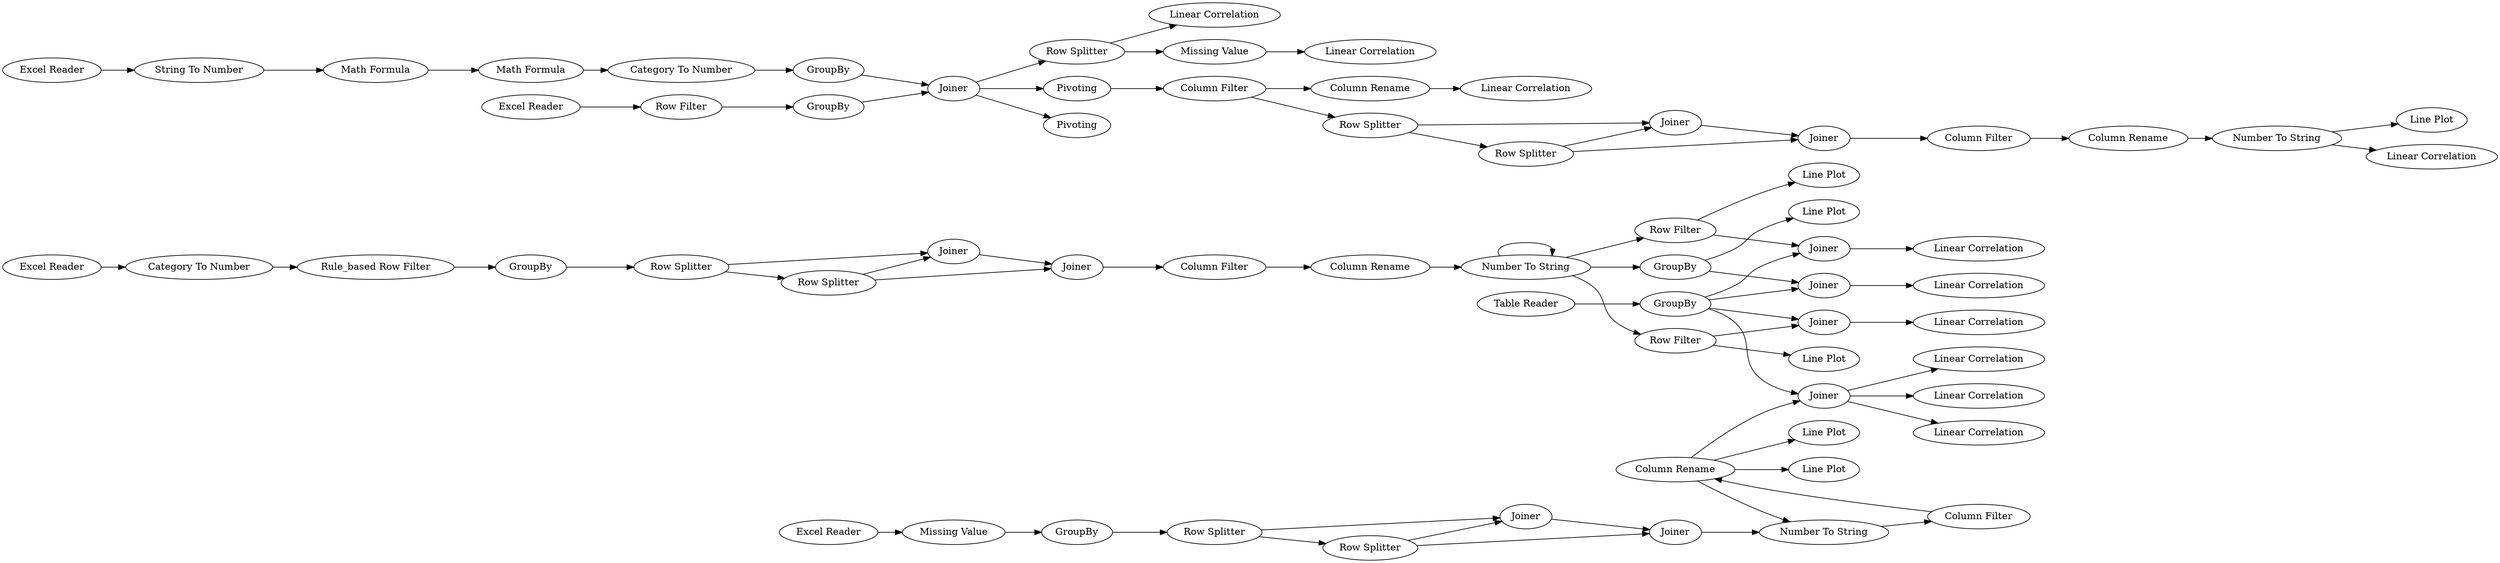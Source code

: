 digraph {
	49 [label="Excel Reader"]
	50 [label="Excel Reader"]
	128 [label=GroupBy]
	129 [label="Line Plot"]
	130 [label="Row Filter"]
	131 [label="Row Filter"]
	132 [label="Line Plot"]
	135 [label=GroupBy]
	136 [label="Line Plot"]
	137 [label="Table Reader"]
	138 [label=GroupBy]
	139 [label=Joiner]
	140 [label="Linear Correlation"]
	141 [label=Joiner]
	142 [label="Linear Correlation"]
	143 [label=Joiner]
	144 [label="Linear Correlation"]
	146 [label="Excel Reader"]
	156 [label=Joiner]
	157 [label="Line Plot"]
	160 [label="Line Plot"]
	162 [label="Line Plot"]
	164 [label="Linear Correlation"]
	165 [label="Linear Correlation"]
	166 [label="Linear Correlation"]
	212 [label=GroupBy]
	213 [label="Excel Reader"]
	214 [label=Joiner]
	223 [label=GroupBy]
	224 [label="Row Filter"]
	263 [label="Linear Correlation"]
	264 [label="Row Splitter"]
	265 [label="Linear Correlation"]
	115 [label="Category To Number"]
	116 [label="Rule_based Row Filter"]
	117 [label=GroupBy]
	118 [label=Joiner]
	122 [label="Row Splitter"]
	124 [label="Row Splitter"]
	125 [label=Joiner]
	126 [label="Column Filter"]
	127 [label="Column Rename"]
	128 [label="Number To String"]
	145 [label="Row Splitter"]
	147 [label=Joiner]
	148 [label="Row Splitter"]
	150 [label="Column Rename"]
	152 [label="Column Filter"]
	153 [label=Joiner]
	154 [label=GroupBy]
	159 [label="Missing Value"]
	160 [label="Number To String"]
	172 [label="String To Number"]
	173 [label="Math Formula"]
	174 [label="Math Formula"]
	183 [label="Category To Number"]
	308 [label=Pivoting]
	309 [label="Column Rename"]
	310 [label="Column Filter"]
	311 [label="Linear Correlation"]
	75 [label="Row Splitter"]
	77 [label="Row Splitter"]
	80 [label=Joiner]
	81 [label=Joiner]
	82 [label="Column Filter"]
	167 [label="Column Rename"]
	168 [label="Number To String"]
	315 [label=Pivoting]
	318 [label="Missing Value"]
	325 [label="Line Plot"]
	326 [label="Linear Correlation"]
	115 -> 116
	116 -> 117
	117 -> 122
	118 -> 125
	122 -> 124
	122 -> 118
	124 -> 125
	124 -> 118
	125 -> 126
	126 -> 127
	127 -> 128
	145 -> 148
	145 -> 153
	147 -> 160
	148 -> 147
	148 -> 153
	152 -> 150
	153 -> 147
	154 -> 145
	159 -> 154
	160 -> 152
	172 -> 173
	173 -> 174
	174 -> 183
	75 -> 77
	75 -> 80
	77 -> 81
	77 -> 80
	80 -> 81
	81 -> 82
	82 -> 167
	167 -> 168
	49 -> 115
	50 -> 172
	128 -> 130
	128 -> 131
	130 -> 129
	130 -> 143
	131 -> 132
	131 -> 141
	135 -> 139
	135 -> 136
	137 -> 138
	138 -> 139
	138 -> 143
	138 -> 141
	138 -> 156
	139 -> 140
	141 -> 142
	143 -> 144
	146 -> 159
	156 -> 164
	156 -> 165
	156 -> 166
	212 -> 214
	213 -> 224
	214 -> 264
	214 -> 308
	214 -> 315
	223 -> 214
	224 -> 223
	264 -> 263
	264 -> 318
	128 -> 135
	128 -> 128
	150 -> 157
	150 -> 156
	150 -> 162
	150 -> 160
	183 -> 212
	308 -> 310
	309 -> 311
	310 -> 309
	310 -> 75
	168 -> 326
	168 -> 325
	318 -> 265
	rankdir=LR
}
